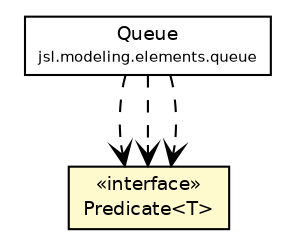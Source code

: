 #!/usr/local/bin/dot
#
# Class diagram 
# Generated by UMLGraph version 5.4 (http://www.umlgraph.org/)
#

digraph G {
	edge [fontname="Helvetica",fontsize=10,labelfontname="Helvetica",labelfontsize=10];
	node [fontname="Helvetica",fontsize=10,shape=plaintext];
	nodesep=0.25;
	ranksep=0.5;
	// jsl.modeling.elements.queue.Queue
	c148821 [label=<<table title="jsl.modeling.elements.queue.Queue" border="0" cellborder="1" cellspacing="0" cellpadding="2" port="p" href="../../modeling/elements/queue/Queue.html">
		<tr><td><table border="0" cellspacing="0" cellpadding="1">
<tr><td align="center" balign="center"> Queue </td></tr>
<tr><td align="center" balign="center"><font point-size="7.0"> jsl.modeling.elements.queue </font></td></tr>
		</table></td></tr>
		</table>>, URL="../../modeling/elements/queue/Queue.html", fontname="Helvetica", fontcolor="black", fontsize=9.0];
	// jsl.utilities.misc.Predicate<T>
	c149066 [label=<<table title="jsl.utilities.misc.Predicate" border="0" cellborder="1" cellspacing="0" cellpadding="2" port="p" bgcolor="lemonChiffon" href="./Predicate.html">
		<tr><td><table border="0" cellspacing="0" cellpadding="1">
<tr><td align="center" balign="center"> &#171;interface&#187; </td></tr>
<tr><td align="center" balign="center"> Predicate&lt;T&gt; </td></tr>
		</table></td></tr>
		</table>>, URL="./Predicate.html", fontname="Helvetica", fontcolor="black", fontsize=9.0];
	// jsl.modeling.elements.queue.Queue DEPEND jsl.utilities.misc.Predicate<T>
	c148821:p -> c149066:p [taillabel="", label="", headlabel="", fontname="Helvetica", fontcolor="black", fontsize=10.0, color="black", arrowhead=open, style=dashed];
	// jsl.modeling.elements.queue.Queue DEPEND jsl.utilities.misc.Predicate<T>
	c148821:p -> c149066:p [taillabel="", label="", headlabel="", fontname="Helvetica", fontcolor="black", fontsize=10.0, color="black", arrowhead=open, style=dashed];
	// jsl.modeling.elements.queue.Queue DEPEND jsl.utilities.misc.Predicate<T>
	c148821:p -> c149066:p [taillabel="", label="", headlabel="", fontname="Helvetica", fontcolor="black", fontsize=10.0, color="black", arrowhead=open, style=dashed];
}

